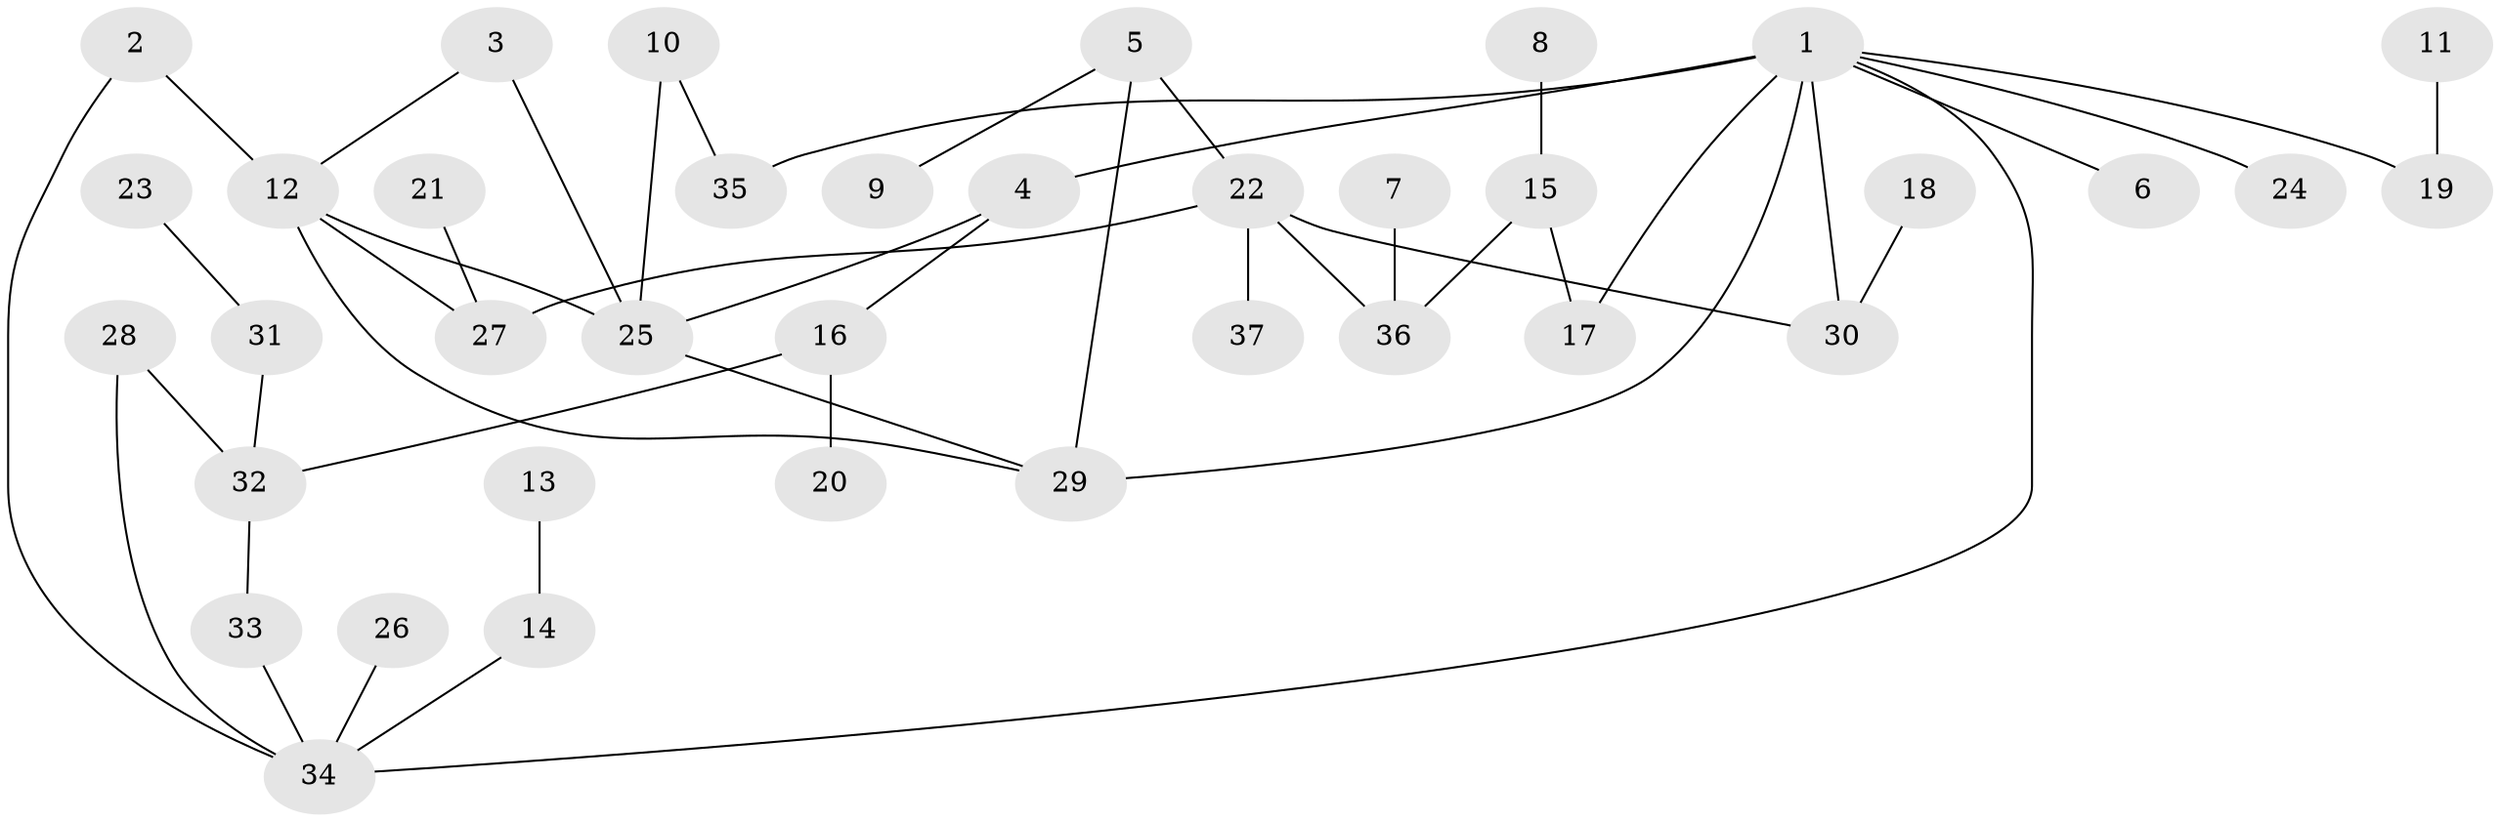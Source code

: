 // original degree distribution, {6: 0.02702702702702703, 2: 0.25675675675675674, 5: 0.02702702702702703, 4: 0.12162162162162163, 3: 0.14864864864864866, 7: 0.013513513513513514, 1: 0.40540540540540543}
// Generated by graph-tools (version 1.1) at 2025/25/03/09/25 03:25:26]
// undirected, 37 vertices, 46 edges
graph export_dot {
graph [start="1"]
  node [color=gray90,style=filled];
  1;
  2;
  3;
  4;
  5;
  6;
  7;
  8;
  9;
  10;
  11;
  12;
  13;
  14;
  15;
  16;
  17;
  18;
  19;
  20;
  21;
  22;
  23;
  24;
  25;
  26;
  27;
  28;
  29;
  30;
  31;
  32;
  33;
  34;
  35;
  36;
  37;
  1 -- 4 [weight=1.0];
  1 -- 6 [weight=1.0];
  1 -- 17 [weight=1.0];
  1 -- 19 [weight=1.0];
  1 -- 24 [weight=1.0];
  1 -- 29 [weight=1.0];
  1 -- 30 [weight=1.0];
  1 -- 34 [weight=1.0];
  1 -- 35 [weight=1.0];
  2 -- 12 [weight=1.0];
  2 -- 34 [weight=1.0];
  3 -- 12 [weight=1.0];
  3 -- 25 [weight=1.0];
  4 -- 16 [weight=1.0];
  4 -- 25 [weight=1.0];
  5 -- 9 [weight=1.0];
  5 -- 22 [weight=1.0];
  5 -- 29 [weight=1.0];
  7 -- 36 [weight=1.0];
  8 -- 15 [weight=1.0];
  10 -- 25 [weight=1.0];
  10 -- 35 [weight=1.0];
  11 -- 19 [weight=1.0];
  12 -- 25 [weight=1.0];
  12 -- 27 [weight=1.0];
  12 -- 29 [weight=1.0];
  13 -- 14 [weight=1.0];
  14 -- 34 [weight=1.0];
  15 -- 17 [weight=1.0];
  15 -- 36 [weight=1.0];
  16 -- 20 [weight=1.0];
  16 -- 32 [weight=1.0];
  18 -- 30 [weight=1.0];
  21 -- 27 [weight=1.0];
  22 -- 27 [weight=1.0];
  22 -- 30 [weight=1.0];
  22 -- 36 [weight=1.0];
  22 -- 37 [weight=1.0];
  23 -- 31 [weight=1.0];
  25 -- 29 [weight=1.0];
  26 -- 34 [weight=1.0];
  28 -- 32 [weight=1.0];
  28 -- 34 [weight=1.0];
  31 -- 32 [weight=1.0];
  32 -- 33 [weight=1.0];
  33 -- 34 [weight=1.0];
}
